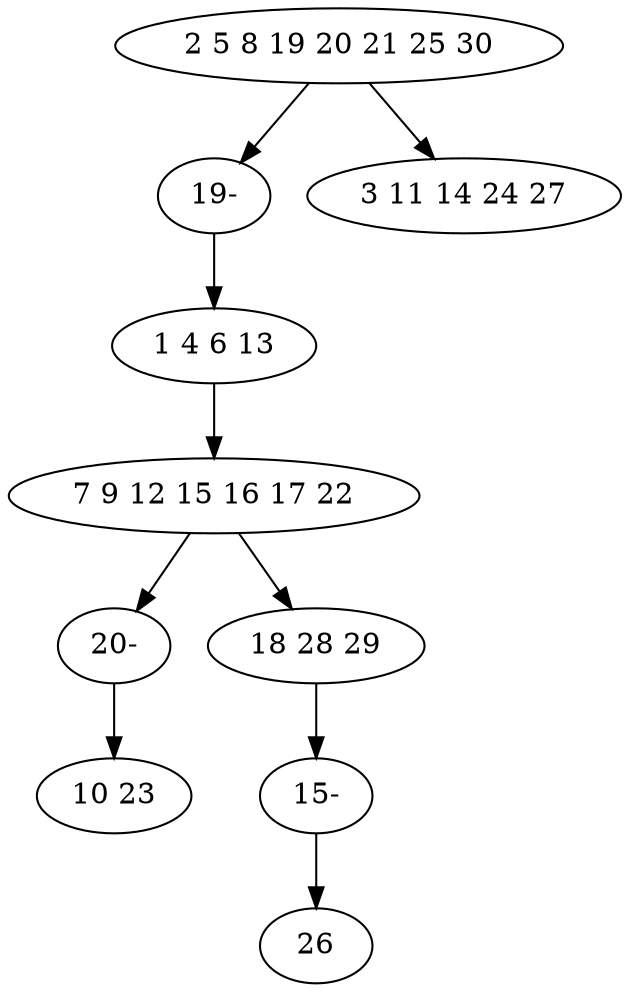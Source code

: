 digraph true_tree {
	"0" -> "7"
	"0" -> "2"
	"1" -> "3"
	"3" -> "8"
	"3" -> "5"
	"5" -> "9"
	"7" -> "1"
	"8" -> "4"
	"9" -> "6"
	"0" [label="2 5 8 19 20 21 25 30"];
	"1" [label="1 4 6 13"];
	"2" [label="3 11 14 24 27"];
	"3" [label="7 9 12 15 16 17 22"];
	"4" [label="10 23"];
	"5" [label="18 28 29"];
	"6" [label="26"];
	"7" [label="19-"];
	"8" [label="20-"];
	"9" [label="15-"];
}
